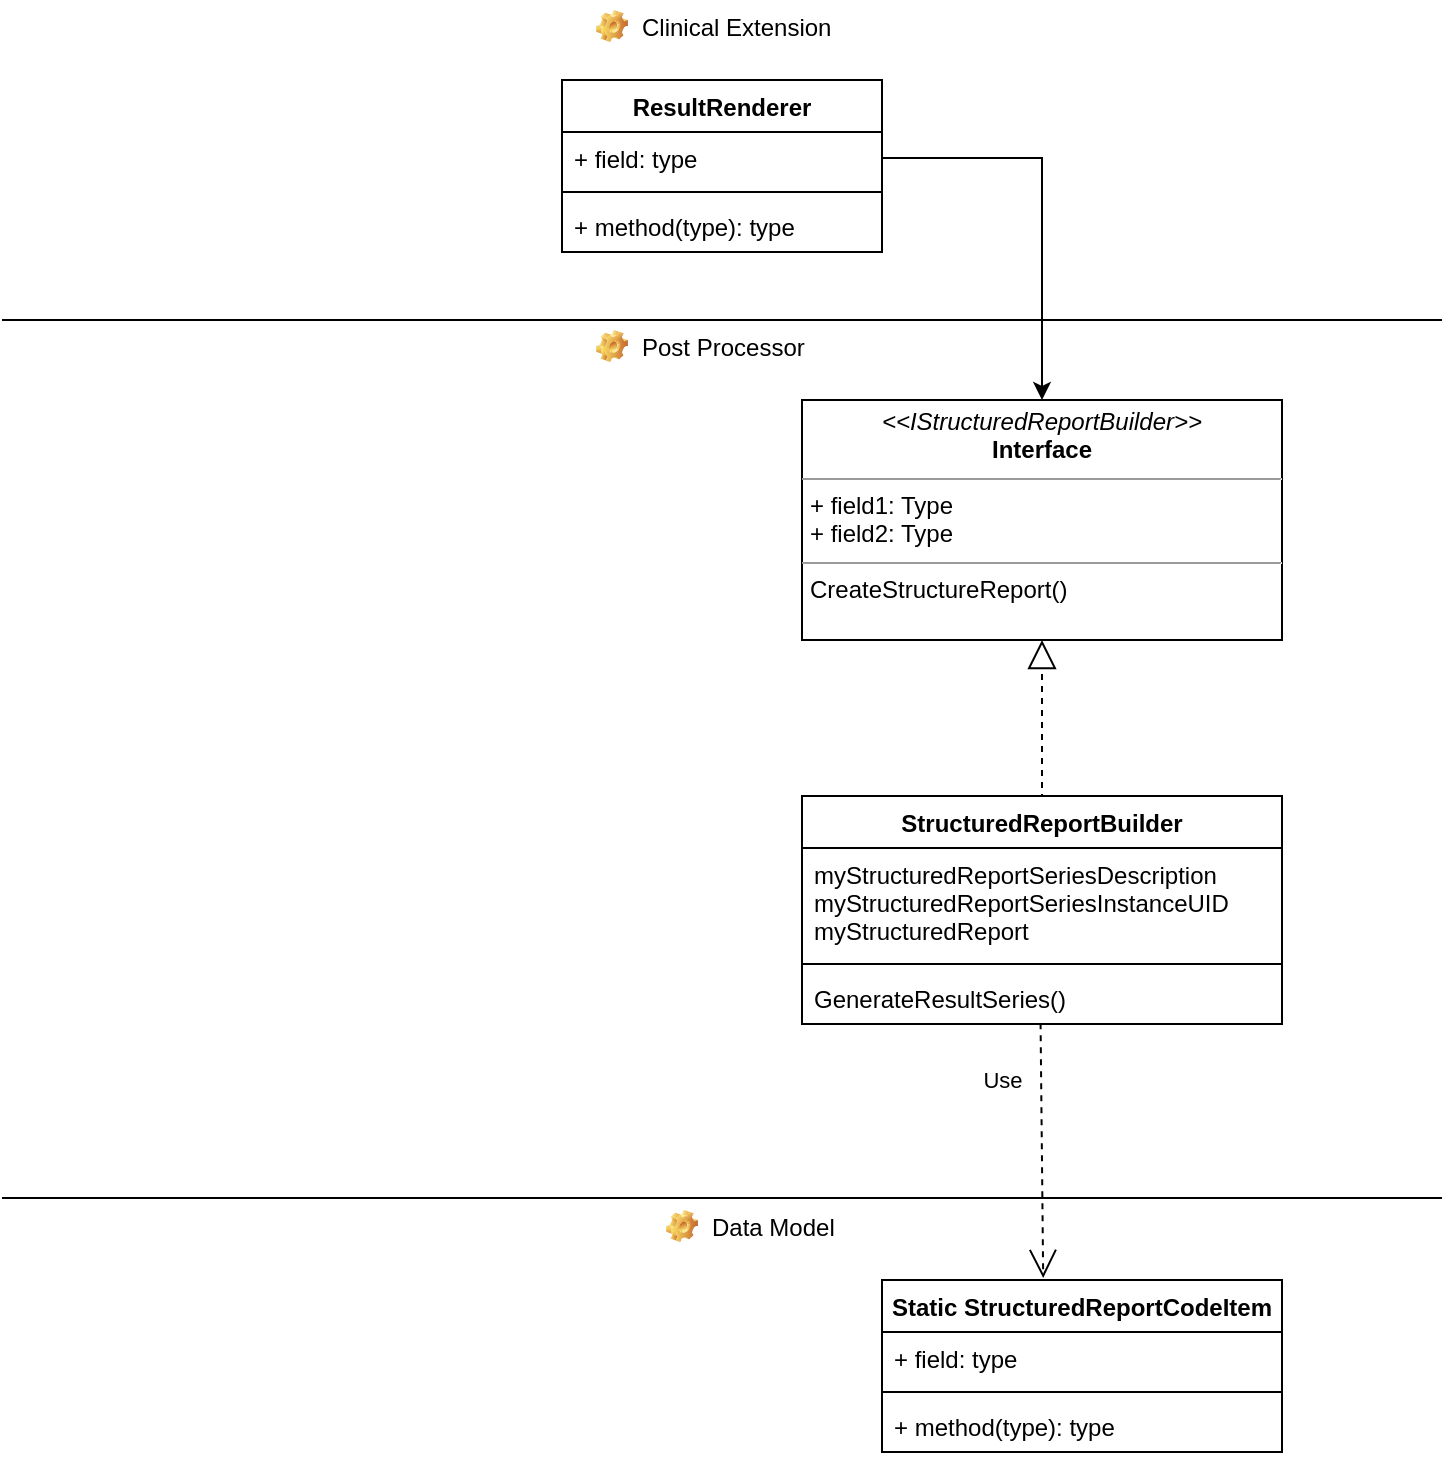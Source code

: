 <mxfile version="13.3.5" type="github">
  <diagram id="DfePhi6KAbCJ_sawrOSv" name="Page-1">
    <mxGraphModel dx="782" dy="1546" grid="1" gridSize="10" guides="1" tooltips="1" connect="1" arrows="1" fold="1" page="1" pageScale="1" pageWidth="850" pageHeight="1100" math="0" shadow="0">
      <root>
        <mxCell id="0" />
        <mxCell id="1" parent="0" />
        <mxCell id="6H4G4brhvKsjOzue17Gc-11" value="" style="line;strokeWidth=1;fillColor=none;align=left;verticalAlign=middle;spacingTop=-1;spacingLeft=3;spacingRight=3;rotatable=0;labelPosition=right;points=[];portConstraint=eastwest;" parent="1" vertex="1">
          <mxGeometry x="40" y="110" width="720" height="20" as="geometry" />
        </mxCell>
        <mxCell id="6H4G4brhvKsjOzue17Gc-12" value="Post Processor" style="label;fontStyle=0;strokeColor=none;fillColor=none;align=left;verticalAlign=top;overflow=hidden;spacingLeft=28;spacingRight=4;rotatable=0;points=[[0,0.5],[1,0.5]];portConstraint=eastwest;imageWidth=16;imageHeight=16;image=img/clipart/Gear_128x128.png" parent="1" vertex="1">
          <mxGeometry x="330" y="120" width="120" height="26" as="geometry" />
        </mxCell>
        <mxCell id="6H4G4brhvKsjOzue17Gc-14" value="Clinical Extension" style="label;fontStyle=0;strokeColor=none;fillColor=none;align=left;verticalAlign=top;overflow=hidden;spacingLeft=28;spacingRight=4;rotatable=0;points=[[0,0.5],[1,0.5]];portConstraint=eastwest;imageWidth=16;imageHeight=16;image=img/clipart/Gear_128x128.png" parent="1" vertex="1">
          <mxGeometry x="330" y="-40" width="160" height="26" as="geometry" />
        </mxCell>
        <mxCell id="6H4G4brhvKsjOzue17Gc-15" value="&lt;p style=&quot;margin: 0px ; margin-top: 4px ; text-align: center&quot;&gt;&lt;i&gt;&amp;lt;&amp;lt;IStructuredReportBuilder&amp;gt;&amp;gt;&lt;/i&gt;&lt;br&gt;&lt;b&gt;Interface&lt;/b&gt;&lt;/p&gt;&lt;hr size=&quot;1&quot;&gt;&lt;p style=&quot;margin: 0px ; margin-left: 4px&quot;&gt;+ field1: Type&lt;br&gt;+ field2: Type&lt;/p&gt;&lt;hr size=&quot;1&quot;&gt;&lt;p style=&quot;margin: 0px ; margin-left: 4px&quot;&gt;CreateStructureReport()&lt;/p&gt;" style="verticalAlign=top;align=left;overflow=fill;fontSize=12;fontFamily=Helvetica;html=1;" parent="1" vertex="1">
          <mxGeometry x="440" y="160" width="240" height="120" as="geometry" />
        </mxCell>
        <mxCell id="6H4G4brhvKsjOzue17Gc-23" style="edgeStyle=orthogonalEdgeStyle;rounded=0;orthogonalLoop=1;jettySize=auto;html=1;entryX=0.5;entryY=0;entryDx=0;entryDy=0;" parent="1" source="6H4G4brhvKsjOzue17Gc-20" target="6H4G4brhvKsjOzue17Gc-15" edge="1">
          <mxGeometry relative="1" as="geometry" />
        </mxCell>
        <mxCell id="6H4G4brhvKsjOzue17Gc-19" value="ResultRenderer" style="swimlane;fontStyle=1;align=center;verticalAlign=top;childLayout=stackLayout;horizontal=1;startSize=26;horizontalStack=0;resizeParent=1;resizeParentMax=0;resizeLast=0;collapsible=1;marginBottom=0;" parent="1" vertex="1">
          <mxGeometry x="320" width="160" height="86" as="geometry" />
        </mxCell>
        <mxCell id="6H4G4brhvKsjOzue17Gc-20" value="+ field: type" style="text;strokeColor=none;fillColor=none;align=left;verticalAlign=top;spacingLeft=4;spacingRight=4;overflow=hidden;rotatable=0;points=[[0,0.5],[1,0.5]];portConstraint=eastwest;" parent="6H4G4brhvKsjOzue17Gc-19" vertex="1">
          <mxGeometry y="26" width="160" height="26" as="geometry" />
        </mxCell>
        <mxCell id="6H4G4brhvKsjOzue17Gc-21" value="" style="line;strokeWidth=1;fillColor=none;align=left;verticalAlign=middle;spacingTop=-1;spacingLeft=3;spacingRight=3;rotatable=0;labelPosition=right;points=[];portConstraint=eastwest;" parent="6H4G4brhvKsjOzue17Gc-19" vertex="1">
          <mxGeometry y="52" width="160" height="8" as="geometry" />
        </mxCell>
        <mxCell id="6H4G4brhvKsjOzue17Gc-22" value="+ method(type): type" style="text;strokeColor=none;fillColor=none;align=left;verticalAlign=top;spacingLeft=4;spacingRight=4;overflow=hidden;rotatable=0;points=[[0,0.5],[1,0.5]];portConstraint=eastwest;" parent="6H4G4brhvKsjOzue17Gc-19" vertex="1">
          <mxGeometry y="60" width="160" height="26" as="geometry" />
        </mxCell>
        <mxCell id="6H4G4brhvKsjOzue17Gc-26" value="Use" style="endArrow=open;endSize=12;dashed=1;html=1;exitX=0.497;exitY=0.987;exitDx=0;exitDy=0;entryX=0.403;entryY=-0.012;entryDx=0;entryDy=0;entryPerimeter=0;exitPerimeter=0;" parent="1" source="W_PzIDcb75EdbhDiXCWC-4" target="6H4G4brhvKsjOzue17Gc-1" edge="1">
          <mxGeometry x="-0.556" y="-20" width="160" relative="1" as="geometry">
            <mxPoint x="560" y="478" as="sourcePoint" />
            <mxPoint x="357.5" y="442.5" as="targetPoint" />
            <mxPoint as="offset" />
          </mxGeometry>
        </mxCell>
        <mxCell id="6H4G4brhvKsjOzue17Gc-28" value="" style="endArrow=block;dashed=1;endFill=0;endSize=12;html=1;entryX=0.5;entryY=1;entryDx=0;entryDy=0;" parent="1" target="6H4G4brhvKsjOzue17Gc-15" edge="1">
          <mxGeometry width="160" relative="1" as="geometry">
            <mxPoint x="560" y="360" as="sourcePoint" />
            <mxPoint x="710" y="360" as="targetPoint" />
          </mxGeometry>
        </mxCell>
        <mxCell id="6H4G4brhvKsjOzue17Gc-29" value="" style="line;strokeWidth=1;fillColor=none;align=left;verticalAlign=middle;spacingTop=-1;spacingLeft=3;spacingRight=3;rotatable=0;labelPosition=right;points=[];portConstraint=eastwest;" parent="1" vertex="1">
          <mxGeometry x="40" y="550" width="720" height="18" as="geometry" />
        </mxCell>
        <mxCell id="6H4G4brhvKsjOzue17Gc-30" value="Data Model" style="label;fontStyle=0;strokeColor=none;fillColor=none;align=left;verticalAlign=top;overflow=hidden;spacingLeft=28;spacingRight=4;rotatable=0;points=[[0,0.5],[1,0.5]];portConstraint=eastwest;imageWidth=16;imageHeight=16;image=img/clipart/Gear_128x128.png" parent="1" vertex="1">
          <mxGeometry x="365" y="560" width="120" height="26" as="geometry" />
        </mxCell>
        <mxCell id="6H4G4brhvKsjOzue17Gc-1" value="Static StructuredReportCodeItem" style="swimlane;fontStyle=1;align=center;verticalAlign=top;childLayout=stackLayout;horizontal=1;startSize=26;horizontalStack=0;resizeParent=1;resizeParentMax=0;resizeLast=0;collapsible=1;marginBottom=0;" parent="1" vertex="1">
          <mxGeometry x="480" y="600" width="200" height="86" as="geometry" />
        </mxCell>
        <mxCell id="6H4G4brhvKsjOzue17Gc-2" value="+ field: type" style="text;strokeColor=none;fillColor=none;align=left;verticalAlign=top;spacingLeft=4;spacingRight=4;overflow=hidden;rotatable=0;points=[[0,0.5],[1,0.5]];portConstraint=eastwest;" parent="6H4G4brhvKsjOzue17Gc-1" vertex="1">
          <mxGeometry y="26" width="200" height="26" as="geometry" />
        </mxCell>
        <mxCell id="6H4G4brhvKsjOzue17Gc-3" value="" style="line;strokeWidth=1;fillColor=none;align=left;verticalAlign=middle;spacingTop=-1;spacingLeft=3;spacingRight=3;rotatable=0;labelPosition=right;points=[];portConstraint=eastwest;" parent="6H4G4brhvKsjOzue17Gc-1" vertex="1">
          <mxGeometry y="52" width="200" height="8" as="geometry" />
        </mxCell>
        <mxCell id="6H4G4brhvKsjOzue17Gc-4" value="+ method(type): type" style="text;strokeColor=none;fillColor=none;align=left;verticalAlign=top;spacingLeft=4;spacingRight=4;overflow=hidden;rotatable=0;points=[[0,0.5],[1,0.5]];portConstraint=eastwest;" parent="6H4G4brhvKsjOzue17Gc-1" vertex="1">
          <mxGeometry y="60" width="200" height="26" as="geometry" />
        </mxCell>
        <mxCell id="W_PzIDcb75EdbhDiXCWC-1" value="StructuredReportBuilder" style="swimlane;fontStyle=1;align=center;verticalAlign=top;childLayout=stackLayout;horizontal=1;startSize=26;horizontalStack=0;resizeParent=1;resizeParentMax=0;resizeLast=0;collapsible=1;marginBottom=0;" vertex="1" parent="1">
          <mxGeometry x="440" y="358" width="240" height="114" as="geometry" />
        </mxCell>
        <mxCell id="W_PzIDcb75EdbhDiXCWC-2" value="myStructuredReportSeriesDescription&#xa;myStructuredReportSeriesInstanceUID&#xa;myStructuredReport&#xa;" style="text;strokeColor=none;fillColor=none;align=left;verticalAlign=top;spacingLeft=4;spacingRight=4;overflow=hidden;rotatable=0;points=[[0,0.5],[1,0.5]];portConstraint=eastwest;" vertex="1" parent="W_PzIDcb75EdbhDiXCWC-1">
          <mxGeometry y="26" width="240" height="54" as="geometry" />
        </mxCell>
        <mxCell id="W_PzIDcb75EdbhDiXCWC-3" value="" style="line;strokeWidth=1;fillColor=none;align=left;verticalAlign=middle;spacingTop=-1;spacingLeft=3;spacingRight=3;rotatable=0;labelPosition=right;points=[];portConstraint=eastwest;" vertex="1" parent="W_PzIDcb75EdbhDiXCWC-1">
          <mxGeometry y="80" width="240" height="8" as="geometry" />
        </mxCell>
        <mxCell id="W_PzIDcb75EdbhDiXCWC-4" value="GenerateResultSeries()" style="text;strokeColor=none;fillColor=none;align=left;verticalAlign=top;spacingLeft=4;spacingRight=4;overflow=hidden;rotatable=0;points=[[0,0.5],[1,0.5]];portConstraint=eastwest;" vertex="1" parent="W_PzIDcb75EdbhDiXCWC-1">
          <mxGeometry y="88" width="240" height="26" as="geometry" />
        </mxCell>
      </root>
    </mxGraphModel>
  </diagram>
</mxfile>
